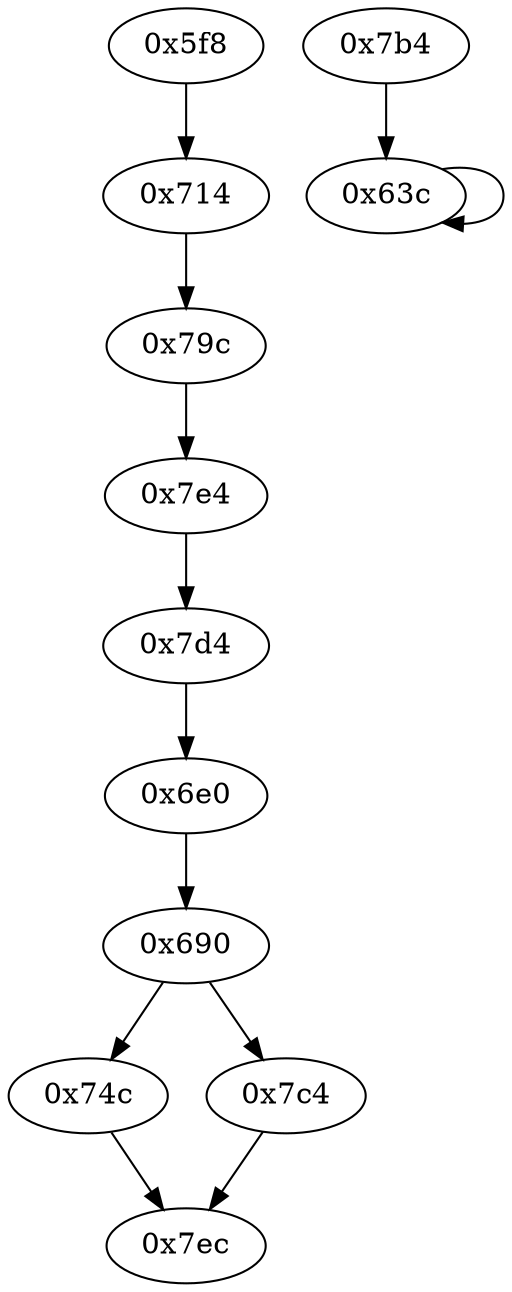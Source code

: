 digraph "" {
	"0x714"	 [opcode="[u'str', u'ldr', u'b']"];
	"0x79c"	 [opcode="[u'ldr', u'mov', u'ldr', u'ldrb', u'strb', u'b']"];
	"0x714" -> "0x79c";
	"0x7e4"	 [opcode="[u'ldr', u'b']"];
	"0x7d4"	 [opcode="[u'ldrb', u'str', u'ldr', u'b']"];
	"0x7e4" -> "0x7d4";
	"0x6e0"	 [opcode="[u'ldr', u'cmp', u'mov', u'mov', u'strb', u'ldr', u'b']"];
	"0x7d4" -> "0x6e0";
	"0x690"	 [opcode="[u'ldrb', u'ldr', u'ldr', u'cmp', u'mov', u'b']"];
	"0x74c"	 [opcode="[u'mov', u'bl', u'ldr', u'b']"];
	"0x690" -> "0x74c";
	"0x7c4"	 [opcode="[u'mov', u'bl', u'ldr', u'b']"];
	"0x690" -> "0x7c4";
	"0x7ec"	 [opcode="[u'mov', u'sub', u'pop']"];
	"0x74c" -> "0x7ec";
	"0x63c"	 [opcode="[u'ldr', u'cmp', u'mov', u'mov']"];
	"0x63c" -> "0x63c";
	"0x6e0" -> "0x690";
	"0x79c" -> "0x7e4";
	"0x7c4" -> "0x7ec";
	"0x7b4"	 [opcode="[u'mov', u'bl', u'ldr', u'b']"];
	"0x7b4" -> "0x63c";
	"0x5f8"	 [opcode="[u'push', u'add', u'sub', u'cmp', u'ldr', u'ldr', u'ldr', u'add', u'ldr', u'ldr', u'add', u'ldr', u'mov', u'add', u'ldr', u'add', \
u'b']"];
	"0x5f8" -> "0x714";
}
